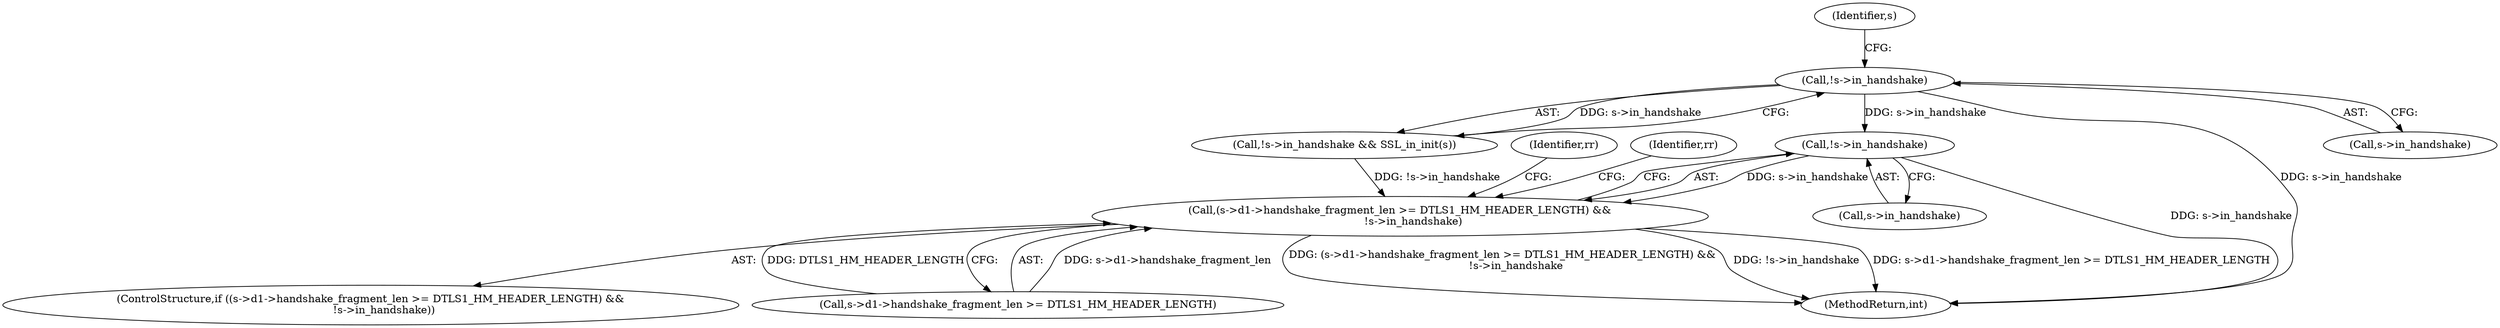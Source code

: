 digraph "0_openssl_e9bbefbf0f24c57645e7ad6a5a71ae649d18ac8e@pointer" {
"1001553" [label="(Call,!s->in_handshake)"];
"1000230" [label="(Call,!s->in_handshake)"];
"1001545" [label="(Call,(s->d1->handshake_fragment_len >= DTLS1_HM_HEADER_LENGTH) &&\n        !s->in_handshake)"];
"1001553" [label="(Call,!s->in_handshake)"];
"1000229" [label="(Call,!s->in_handshake && SSL_in_init(s))"];
"1001546" [label="(Call,s->d1->handshake_fragment_len >= DTLS1_HM_HEADER_LENGTH)"];
"1001561" [label="(Identifier,rr)"];
"1001544" [label="(ControlStructure,if ((s->d1->handshake_fragment_len >= DTLS1_HM_HEADER_LENGTH) &&\n        !s->in_handshake))"];
"1001554" [label="(Call,s->in_handshake)"];
"1001705" [label="(Identifier,rr)"];
"1001819" [label="(MethodReturn,int)"];
"1000231" [label="(Call,s->in_handshake)"];
"1000230" [label="(Call,!s->in_handshake)"];
"1000235" [label="(Identifier,s)"];
"1001545" [label="(Call,(s->d1->handshake_fragment_len >= DTLS1_HM_HEADER_LENGTH) &&\n        !s->in_handshake)"];
"1001553" -> "1001545"  [label="AST: "];
"1001553" -> "1001554"  [label="CFG: "];
"1001554" -> "1001553"  [label="AST: "];
"1001545" -> "1001553"  [label="CFG: "];
"1001553" -> "1001819"  [label="DDG: s->in_handshake"];
"1001553" -> "1001545"  [label="DDG: s->in_handshake"];
"1000230" -> "1001553"  [label="DDG: s->in_handshake"];
"1000230" -> "1000229"  [label="AST: "];
"1000230" -> "1000231"  [label="CFG: "];
"1000231" -> "1000230"  [label="AST: "];
"1000235" -> "1000230"  [label="CFG: "];
"1000229" -> "1000230"  [label="CFG: "];
"1000230" -> "1001819"  [label="DDG: s->in_handshake"];
"1000230" -> "1000229"  [label="DDG: s->in_handshake"];
"1001545" -> "1001544"  [label="AST: "];
"1001545" -> "1001546"  [label="CFG: "];
"1001546" -> "1001545"  [label="AST: "];
"1001561" -> "1001545"  [label="CFG: "];
"1001705" -> "1001545"  [label="CFG: "];
"1001545" -> "1001819"  [label="DDG: (s->d1->handshake_fragment_len >= DTLS1_HM_HEADER_LENGTH) &&\n        !s->in_handshake"];
"1001545" -> "1001819"  [label="DDG: !s->in_handshake"];
"1001545" -> "1001819"  [label="DDG: s->d1->handshake_fragment_len >= DTLS1_HM_HEADER_LENGTH"];
"1001546" -> "1001545"  [label="DDG: s->d1->handshake_fragment_len"];
"1001546" -> "1001545"  [label="DDG: DTLS1_HM_HEADER_LENGTH"];
"1000229" -> "1001545"  [label="DDG: !s->in_handshake"];
}
